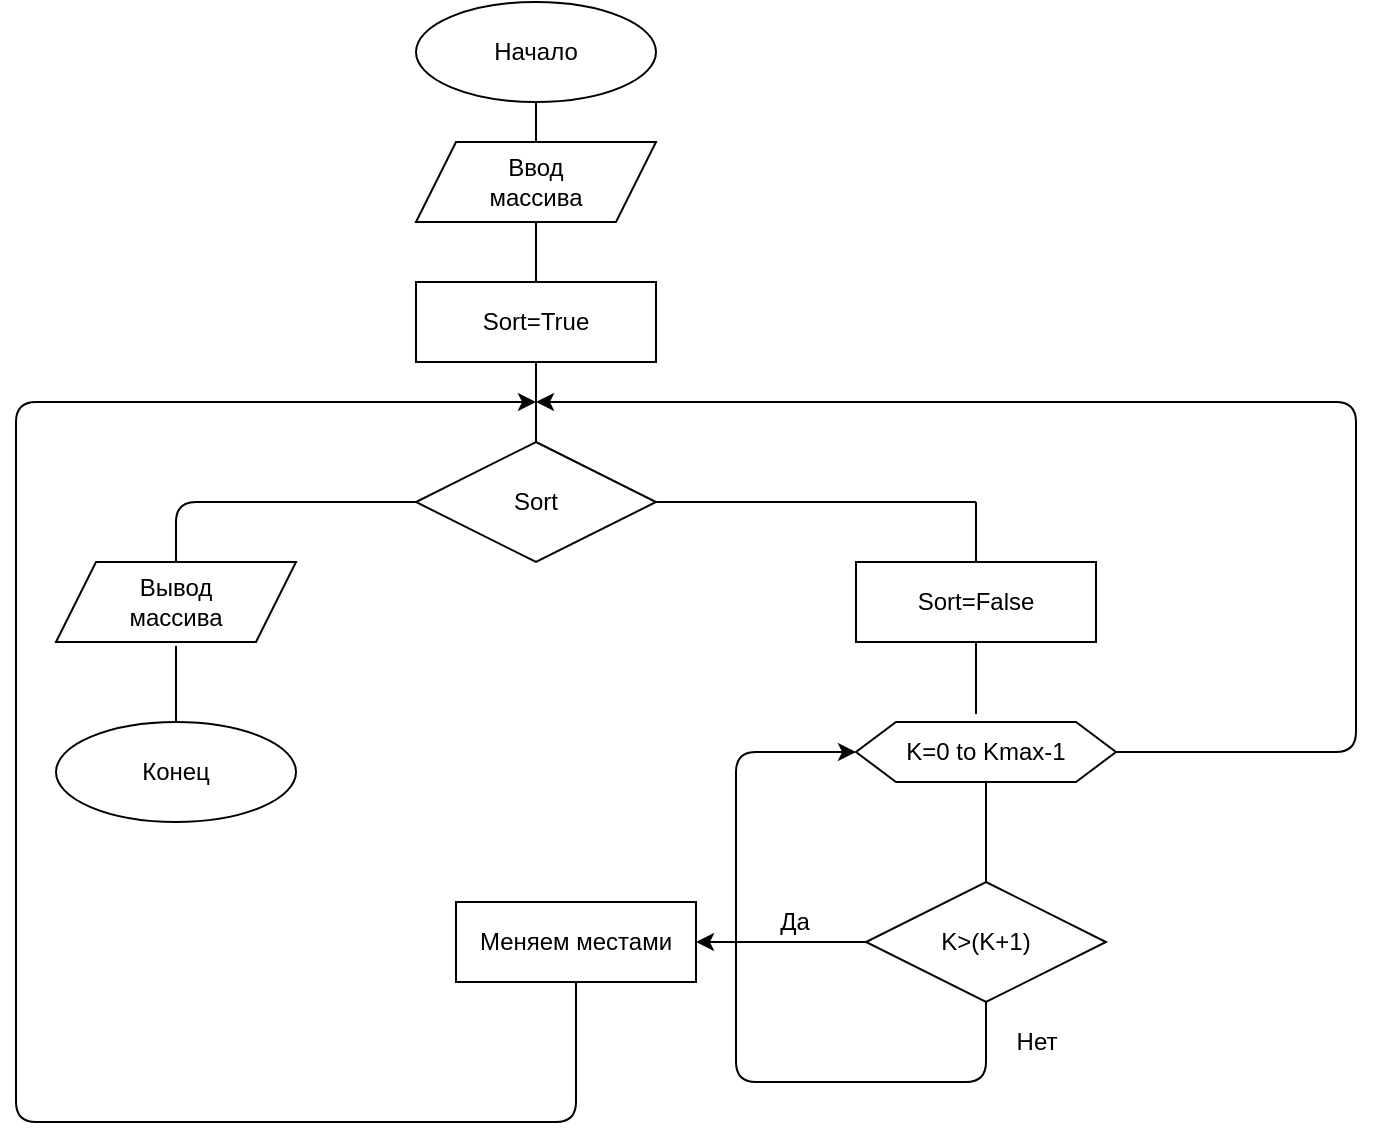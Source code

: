 <mxfile version="13.9.9" type="device"><diagram id="C5RBs43oDa-KdzZeNtuy" name="Page-1"><mxGraphModel dx="1086" dy="626" grid="1" gridSize="10" guides="1" tooltips="1" connect="1" arrows="1" fold="1" page="1" pageScale="1" pageWidth="827" pageHeight="1169" math="0" shadow="0"><root><mxCell id="WIyWlLk6GJQsqaUBKTNV-0"/><mxCell id="WIyWlLk6GJQsqaUBKTNV-1" parent="WIyWlLk6GJQsqaUBKTNV-0"/><mxCell id="wBtedy-zG9G1QYVLPyh7-0" value="Начало" style="ellipse;whiteSpace=wrap;html=1;" vertex="1" parent="WIyWlLk6GJQsqaUBKTNV-1"><mxGeometry x="240" y="20" width="120" height="50" as="geometry"/></mxCell><mxCell id="wBtedy-zG9G1QYVLPyh7-1" value="Ввод&lt;br&gt;массива" style="shape=parallelogram;perimeter=parallelogramPerimeter;whiteSpace=wrap;html=1;fixedSize=1;" vertex="1" parent="WIyWlLk6GJQsqaUBKTNV-1"><mxGeometry x="240" y="90" width="120" height="40" as="geometry"/></mxCell><mxCell id="wBtedy-zG9G1QYVLPyh7-2" value="Sort=True" style="rounded=0;whiteSpace=wrap;html=1;" vertex="1" parent="WIyWlLk6GJQsqaUBKTNV-1"><mxGeometry x="240" y="160" width="120" height="40" as="geometry"/></mxCell><mxCell id="wBtedy-zG9G1QYVLPyh7-3" value="Sort" style="rhombus;whiteSpace=wrap;html=1;" vertex="1" parent="WIyWlLk6GJQsqaUBKTNV-1"><mxGeometry x="240" y="240" width="120" height="60" as="geometry"/></mxCell><mxCell id="wBtedy-zG9G1QYVLPyh7-4" value="Вывод&lt;br&gt;массива" style="shape=parallelogram;perimeter=parallelogramPerimeter;whiteSpace=wrap;html=1;fixedSize=1;" vertex="1" parent="WIyWlLk6GJQsqaUBKTNV-1"><mxGeometry x="60" y="300" width="120" height="40" as="geometry"/></mxCell><mxCell id="wBtedy-zG9G1QYVLPyh7-5" value="Конец" style="ellipse;whiteSpace=wrap;html=1;" vertex="1" parent="WIyWlLk6GJQsqaUBKTNV-1"><mxGeometry x="60" y="380" width="120" height="50" as="geometry"/></mxCell><mxCell id="wBtedy-zG9G1QYVLPyh7-6" value="Sort=False" style="rounded=0;whiteSpace=wrap;html=1;" vertex="1" parent="WIyWlLk6GJQsqaUBKTNV-1"><mxGeometry x="460" y="300" width="120" height="40" as="geometry"/></mxCell><mxCell id="wBtedy-zG9G1QYVLPyh7-8" value="K=0 to Kmax-1" style="shape=hexagon;perimeter=hexagonPerimeter2;whiteSpace=wrap;html=1;fixedSize=1;" vertex="1" parent="WIyWlLk6GJQsqaUBKTNV-1"><mxGeometry x="460" y="380" width="130" height="30" as="geometry"/></mxCell><mxCell id="wBtedy-zG9G1QYVLPyh7-9" value="K&amp;gt;(K+1)" style="rhombus;whiteSpace=wrap;html=1;" vertex="1" parent="WIyWlLk6GJQsqaUBKTNV-1"><mxGeometry x="465" y="460" width="120" height="60" as="geometry"/></mxCell><mxCell id="wBtedy-zG9G1QYVLPyh7-10" value="Меняем местами" style="rounded=0;whiteSpace=wrap;html=1;" vertex="1" parent="WIyWlLk6GJQsqaUBKTNV-1"><mxGeometry x="260" y="470" width="120" height="40" as="geometry"/></mxCell><mxCell id="wBtedy-zG9G1QYVLPyh7-12" value="" style="endArrow=none;html=1;exitX=0.5;exitY=0;exitDx=0;exitDy=0;" edge="1" parent="WIyWlLk6GJQsqaUBKTNV-1" source="wBtedy-zG9G1QYVLPyh7-1"><mxGeometry width="50" height="50" relative="1" as="geometry"><mxPoint x="250" y="120" as="sourcePoint"/><mxPoint x="300" y="70" as="targetPoint"/></mxGeometry></mxCell><mxCell id="wBtedy-zG9G1QYVLPyh7-14" value="" style="endArrow=none;html=1;entryX=0.5;entryY=1;entryDx=0;entryDy=0;exitX=0.5;exitY=0;exitDx=0;exitDy=0;" edge="1" parent="WIyWlLk6GJQsqaUBKTNV-1" source="wBtedy-zG9G1QYVLPyh7-2" target="wBtedy-zG9G1QYVLPyh7-1"><mxGeometry width="50" height="50" relative="1" as="geometry"><mxPoint x="390" y="370" as="sourcePoint"/><mxPoint x="440" y="320" as="targetPoint"/></mxGeometry></mxCell><mxCell id="wBtedy-zG9G1QYVLPyh7-15" value="" style="endArrow=none;html=1;entryX=0.5;entryY=1;entryDx=0;entryDy=0;exitX=0.5;exitY=0;exitDx=0;exitDy=0;" edge="1" parent="WIyWlLk6GJQsqaUBKTNV-1" source="wBtedy-zG9G1QYVLPyh7-3" target="wBtedy-zG9G1QYVLPyh7-2"><mxGeometry width="50" height="50" relative="1" as="geometry"><mxPoint x="390" y="370" as="sourcePoint"/><mxPoint x="440" y="320" as="targetPoint"/></mxGeometry></mxCell><mxCell id="wBtedy-zG9G1QYVLPyh7-16" value="" style="endArrow=classic;html=1;exitX=0.5;exitY=1;exitDx=0;exitDy=0;" edge="1" parent="WIyWlLk6GJQsqaUBKTNV-1" source="wBtedy-zG9G1QYVLPyh7-10"><mxGeometry width="50" height="50" relative="1" as="geometry"><mxPoint x="390" y="400" as="sourcePoint"/><mxPoint x="300" y="220" as="targetPoint"/><Array as="points"><mxPoint x="320" y="580"/><mxPoint x="40" y="580"/><mxPoint x="40" y="450"/><mxPoint x="40" y="220"/><mxPoint x="150" y="220"/></Array></mxGeometry></mxCell><mxCell id="wBtedy-zG9G1QYVLPyh7-19" value="" style="endArrow=none;html=1;entryX=0;entryY=0.5;entryDx=0;entryDy=0;exitX=0.5;exitY=0;exitDx=0;exitDy=0;" edge="1" parent="WIyWlLk6GJQsqaUBKTNV-1" source="wBtedy-zG9G1QYVLPyh7-4" target="wBtedy-zG9G1QYVLPyh7-3"><mxGeometry width="50" height="50" relative="1" as="geometry"><mxPoint x="130" y="285" as="sourcePoint"/><mxPoint x="440" y="350" as="targetPoint"/><Array as="points"><mxPoint x="120" y="270"/></Array></mxGeometry></mxCell><mxCell id="wBtedy-zG9G1QYVLPyh7-21" value="" style="endArrow=none;html=1;exitX=0.5;exitY=0;exitDx=0;exitDy=0;" edge="1" parent="WIyWlLk6GJQsqaUBKTNV-1" source="wBtedy-zG9G1QYVLPyh7-5"><mxGeometry width="50" height="50" relative="1" as="geometry"><mxPoint x="390" y="400" as="sourcePoint"/><mxPoint x="120" y="342" as="targetPoint"/></mxGeometry></mxCell><mxCell id="wBtedy-zG9G1QYVLPyh7-22" value="" style="endArrow=classic;html=1;exitX=0;exitY=0.5;exitDx=0;exitDy=0;entryX=1;entryY=0.5;entryDx=0;entryDy=0;" edge="1" parent="WIyWlLk6GJQsqaUBKTNV-1" source="wBtedy-zG9G1QYVLPyh7-9" target="wBtedy-zG9G1QYVLPyh7-10"><mxGeometry width="50" height="50" relative="1" as="geometry"><mxPoint x="390" y="400" as="sourcePoint"/><mxPoint x="440" y="350" as="targetPoint"/></mxGeometry></mxCell><mxCell id="wBtedy-zG9G1QYVLPyh7-23" value="" style="endArrow=none;html=1;exitX=1;exitY=0.5;exitDx=0;exitDy=0;" edge="1" parent="WIyWlLk6GJQsqaUBKTNV-1" source="wBtedy-zG9G1QYVLPyh7-3"><mxGeometry width="50" height="50" relative="1" as="geometry"><mxPoint x="390" y="400" as="sourcePoint"/><mxPoint x="520" y="270" as="targetPoint"/></mxGeometry></mxCell><mxCell id="wBtedy-zG9G1QYVLPyh7-24" value="" style="endArrow=none;html=1;exitX=0.5;exitY=0;exitDx=0;exitDy=0;" edge="1" parent="WIyWlLk6GJQsqaUBKTNV-1" source="wBtedy-zG9G1QYVLPyh7-6"><mxGeometry width="50" height="50" relative="1" as="geometry"><mxPoint x="390" y="400" as="sourcePoint"/><mxPoint x="520" y="270" as="targetPoint"/></mxGeometry></mxCell><mxCell id="wBtedy-zG9G1QYVLPyh7-25" value="" style="endArrow=none;html=1;entryX=0.5;entryY=1;entryDx=0;entryDy=0;" edge="1" parent="WIyWlLk6GJQsqaUBKTNV-1" target="wBtedy-zG9G1QYVLPyh7-6"><mxGeometry width="50" height="50" relative="1" as="geometry"><mxPoint x="520" y="376" as="sourcePoint"/><mxPoint x="370" y="360" as="targetPoint"/></mxGeometry></mxCell><mxCell id="wBtedy-zG9G1QYVLPyh7-26" value="" style="endArrow=none;html=1;entryX=0.5;entryY=0;entryDx=0;entryDy=0;exitX=0.5;exitY=1;exitDx=0;exitDy=0;" edge="1" parent="WIyWlLk6GJQsqaUBKTNV-1" source="wBtedy-zG9G1QYVLPyh7-8" target="wBtedy-zG9G1QYVLPyh7-9"><mxGeometry width="50" height="50" relative="1" as="geometry"><mxPoint x="390" y="400" as="sourcePoint"/><mxPoint x="440" y="350" as="targetPoint"/></mxGeometry></mxCell><mxCell id="wBtedy-zG9G1QYVLPyh7-27" value="" style="endArrow=classic;html=1;exitX=1;exitY=0.5;exitDx=0;exitDy=0;" edge="1" parent="WIyWlLk6GJQsqaUBKTNV-1" source="wBtedy-zG9G1QYVLPyh7-8"><mxGeometry width="50" height="50" relative="1" as="geometry"><mxPoint x="390" y="400" as="sourcePoint"/><mxPoint x="300" y="220" as="targetPoint"/><Array as="points"><mxPoint x="710" y="395"/><mxPoint x="710" y="220"/></Array></mxGeometry></mxCell><mxCell id="wBtedy-zG9G1QYVLPyh7-28" value="" style="endArrow=classic;html=1;entryX=0;entryY=0.5;entryDx=0;entryDy=0;exitX=0.5;exitY=1;exitDx=0;exitDy=0;" edge="1" parent="WIyWlLk6GJQsqaUBKTNV-1" source="wBtedy-zG9G1QYVLPyh7-9" target="wBtedy-zG9G1QYVLPyh7-8"><mxGeometry width="50" height="50" relative="1" as="geometry"><mxPoint x="525" y="560" as="sourcePoint"/><mxPoint x="440" y="350" as="targetPoint"/><Array as="points"><mxPoint x="525" y="560"/><mxPoint x="400" y="560"/><mxPoint x="400" y="395"/></Array></mxGeometry></mxCell><mxCell id="wBtedy-zG9G1QYVLPyh7-29" value="Да" style="text;html=1;align=center;verticalAlign=middle;resizable=0;points=[];autosize=1;" vertex="1" parent="WIyWlLk6GJQsqaUBKTNV-1"><mxGeometry x="414" y="470" width="30" height="20" as="geometry"/></mxCell><mxCell id="wBtedy-zG9G1QYVLPyh7-30" value="Нет" style="text;html=1;align=center;verticalAlign=middle;resizable=0;points=[];autosize=1;" vertex="1" parent="WIyWlLk6GJQsqaUBKTNV-1"><mxGeometry x="530" y="530" width="40" height="20" as="geometry"/></mxCell></root></mxGraphModel></diagram></mxfile>